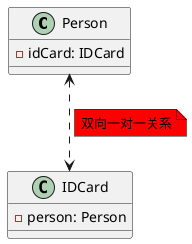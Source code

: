 @startuml

class Person
Person : -idCard: IDCard

class IDCard
IDCard : -person: Person

Person <..> IDCard
note left on link #red : 双向一对一关系

@enduml